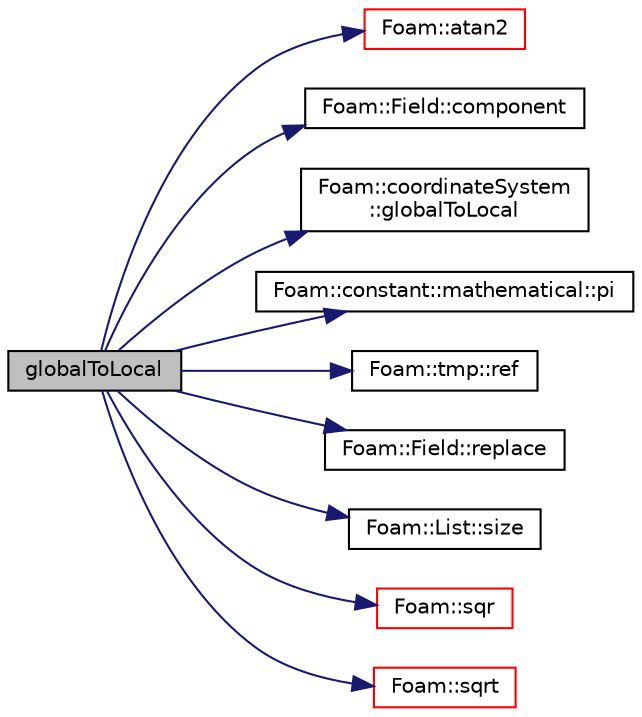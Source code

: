 digraph "globalToLocal"
{
  bgcolor="transparent";
  edge [fontname="Helvetica",fontsize="10",labelfontname="Helvetica",labelfontsize="10"];
  node [fontname="Helvetica",fontsize="10",shape=record];
  rankdir="LR";
  Node68 [label="globalToLocal",height=0.2,width=0.4,color="black", fillcolor="grey75", style="filled", fontcolor="black"];
  Node68 -> Node69 [color="midnightblue",fontsize="10",style="solid",fontname="Helvetica"];
  Node69 [label="Foam::atan2",height=0.2,width=0.4,color="red",URL="$a21851.html#a7c3244436f5bb68e49184c00b86ccc8d"];
  Node68 -> Node73 [color="midnightblue",fontsize="10",style="solid",fontname="Helvetica"];
  Node73 [label="Foam::Field::component",height=0.2,width=0.4,color="black",URL="$a27573.html#aef03a3d86f5e52bd0f5fd130cb44a20e",tooltip="Return a component field of the field. "];
  Node68 -> Node74 [color="midnightblue",fontsize="10",style="solid",fontname="Helvetica"];
  Node74 [label="Foam::coordinateSystem\l::globalToLocal",height=0.2,width=0.4,color="black",URL="$a26141.html#a5ae2cf6b12f432dda36ad10921c15295",tooltip="Convert from global Cartesian system to the local coordinate system. "];
  Node68 -> Node75 [color="midnightblue",fontsize="10",style="solid",fontname="Helvetica"];
  Node75 [label="Foam::constant::mathematical::pi",height=0.2,width=0.4,color="black",URL="$a21892.html#a731b8788a4c01586c35266c7ca4fed04"];
  Node68 -> Node76 [color="midnightblue",fontsize="10",style="solid",fontname="Helvetica"];
  Node76 [label="Foam::tmp::ref",height=0.2,width=0.4,color="black",URL="$a27077.html#aeaf81e641282874cef07f5b808efc83b",tooltip="Return non-const reference or generate a fatal error. "];
  Node68 -> Node77 [color="midnightblue",fontsize="10",style="solid",fontname="Helvetica"];
  Node77 [label="Foam::Field::replace",height=0.2,width=0.4,color="black",URL="$a27573.html#a815e9bf6122726b1d13b4baf30bbad04",tooltip="Replace a component field of the field. "];
  Node68 -> Node78 [color="midnightblue",fontsize="10",style="solid",fontname="Helvetica"];
  Node78 [label="Foam::List::size",height=0.2,width=0.4,color="black",URL="$a26833.html#a8a5f6fa29bd4b500caf186f60245b384",tooltip="Override size to be inconsistent with allocated storage. "];
  Node68 -> Node79 [color="midnightblue",fontsize="10",style="solid",fontname="Helvetica"];
  Node79 [label="Foam::sqr",height=0.2,width=0.4,color="red",URL="$a21851.html#a277dc11c581d53826ab5090b08f3b17b"];
  Node68 -> Node80 [color="midnightblue",fontsize="10",style="solid",fontname="Helvetica"];
  Node80 [label="Foam::sqrt",height=0.2,width=0.4,color="red",URL="$a21851.html#a8616bd62eebf2342a80222fecb1bda71"];
}
